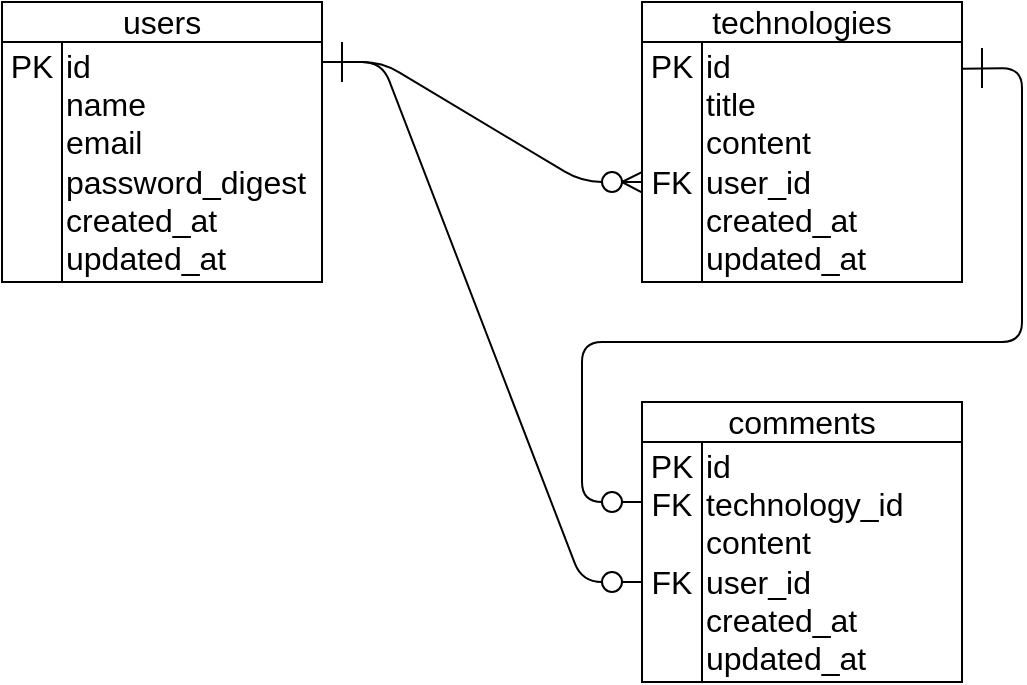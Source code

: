 <mxfile version="14.4.8" type="github">
  <diagram id="C5RBs43oDa-KdzZeNtuy" name="Page-1">
    <mxGraphModel dx="652" dy="364" grid="1" gridSize="10" guides="1" tooltips="1" connect="1" arrows="1" fold="1" page="1" pageScale="1" pageWidth="827" pageHeight="1169" math="0" shadow="0">
      <root>
        <mxCell id="WIyWlLk6GJQsqaUBKTNV-0" />
        <mxCell id="WIyWlLk6GJQsqaUBKTNV-1" parent="WIyWlLk6GJQsqaUBKTNV-0" />
        <mxCell id="pCgCUVmiU18mvCE16sPe-0" value="&lt;font style=&quot;font-size: 16px&quot;&gt;users&lt;/font&gt;" style="rounded=0;whiteSpace=wrap;html=1;" parent="WIyWlLk6GJQsqaUBKTNV-1" vertex="1">
          <mxGeometry x="160" y="120" width="160" height="20" as="geometry" />
        </mxCell>
        <mxCell id="pCgCUVmiU18mvCE16sPe-1" value="id&lt;br style=&quot;font-size: 16px;&quot;&gt;name&lt;br style=&quot;font-size: 16px;&quot;&gt;email&lt;br style=&quot;font-size: 16px;&quot;&gt;password_digest&lt;br style=&quot;font-size: 16px;&quot;&gt;created_at&lt;br style=&quot;font-size: 16px;&quot;&gt;updated_at" style="rounded=0;align=left;spacingTop=0;spacing=2;spacingRight=0;spacingLeft=0;labelBorderColor=none;labelBackgroundColor=none;html=1;whiteSpace=wrap;horizontal=1;rotation=0;strokeWidth=1;perimeterSpacing=0;fontSize=16;" parent="WIyWlLk6GJQsqaUBKTNV-1" vertex="1">
          <mxGeometry x="190" y="140" width="130" height="120" as="geometry" />
        </mxCell>
        <mxCell id="pCgCUVmiU18mvCE16sPe-2" value="&lt;font style=&quot;font-size: 16px&quot;&gt;technologies&lt;/font&gt;" style="rounded=0;whiteSpace=wrap;html=1;" parent="WIyWlLk6GJQsqaUBKTNV-1" vertex="1">
          <mxGeometry x="480" y="120" width="160" height="20" as="geometry" />
        </mxCell>
        <mxCell id="pCgCUVmiU18mvCE16sPe-3" value="&lt;font style=&quot;font-size: 16px&quot;&gt;id&lt;br&gt;title&lt;br&gt;content&lt;br&gt;user_id&lt;br&gt;created_at&lt;br&gt;updated_at&lt;/font&gt;" style="rounded=0;whiteSpace=wrap;html=1;align=left;" parent="WIyWlLk6GJQsqaUBKTNV-1" vertex="1">
          <mxGeometry x="510" y="140" width="130" height="120" as="geometry" />
        </mxCell>
        <mxCell id="pCgCUVmiU18mvCE16sPe-4" value="&lt;font style=&quot;font-size: 16px&quot;&gt;comments&lt;/font&gt;" style="rounded=0;whiteSpace=wrap;html=1;" parent="WIyWlLk6GJQsqaUBKTNV-1" vertex="1">
          <mxGeometry x="480" y="320" width="160" height="20" as="geometry" />
        </mxCell>
        <mxCell id="pCgCUVmiU18mvCE16sPe-5" value="&lt;font style=&quot;font-size: 16px&quot;&gt;id&lt;br&gt;technology_id&lt;br&gt;content&lt;br&gt;user_id&lt;br&gt;&lt;span&gt;created_at&lt;/span&gt;&lt;br&gt;&lt;span&gt;updated_at&lt;/span&gt;&lt;/font&gt;" style="rounded=0;whiteSpace=wrap;html=1;align=left;" parent="WIyWlLk6GJQsqaUBKTNV-1" vertex="1">
          <mxGeometry x="510" y="340" width="130" height="120" as="geometry" />
        </mxCell>
        <mxCell id="pCgCUVmiU18mvCE16sPe-7" style="edgeStyle=orthogonalEdgeStyle;rounded=0;orthogonalLoop=1;jettySize=auto;html=1;exitX=0.5;exitY=1;exitDx=0;exitDy=0;" parent="WIyWlLk6GJQsqaUBKTNV-1" source="pCgCUVmiU18mvCE16sPe-3" target="pCgCUVmiU18mvCE16sPe-3" edge="1">
          <mxGeometry relative="1" as="geometry" />
        </mxCell>
        <mxCell id="dzhU60YBo2ulz0uhDh3O-3" value="" style="endArrow=none;html=1;entryX=0;entryY=0.583;entryDx=0;entryDy=0;entryPerimeter=0;" parent="WIyWlLk6GJQsqaUBKTNV-1" target="Vqg8X6j4VUJN56HLp7Cf-1" edge="1">
          <mxGeometry width="50" height="50" relative="1" as="geometry">
            <mxPoint x="320" y="150" as="sourcePoint" />
            <mxPoint x="470" y="420" as="targetPoint" />
            <Array as="points">
              <mxPoint x="350" y="150" />
              <mxPoint x="450" y="410" />
            </Array>
          </mxGeometry>
        </mxCell>
        <mxCell id="dzhU60YBo2ulz0uhDh3O-6" value="" style="endArrow=none;html=1;entryX=1;entryY=0.111;entryDx=0;entryDy=0;entryPerimeter=0;exitX=0;exitY=0.25;exitDx=0;exitDy=0;" parent="WIyWlLk6GJQsqaUBKTNV-1" target="pCgCUVmiU18mvCE16sPe-3" edge="1" source="Vqg8X6j4VUJN56HLp7Cf-1">
          <mxGeometry width="50" height="50" relative="1" as="geometry">
            <mxPoint x="480" y="310" as="sourcePoint" />
            <mxPoint x="630" y="150" as="targetPoint" />
            <Array as="points">
              <mxPoint x="450" y="370" />
              <mxPoint x="450" y="290" />
              <mxPoint x="670" y="290" />
              <mxPoint x="670" y="153" />
            </Array>
          </mxGeometry>
        </mxCell>
        <mxCell id="dzhU60YBo2ulz0uhDh3O-8" value="" style="endArrow=none;html=1;" parent="WIyWlLk6GJQsqaUBKTNV-1" edge="1">
          <mxGeometry width="50" height="50" relative="1" as="geometry">
            <mxPoint x="330" y="160" as="sourcePoint" />
            <mxPoint x="330" y="140" as="targetPoint" />
          </mxGeometry>
        </mxCell>
        <mxCell id="dzhU60YBo2ulz0uhDh3O-9" value="" style="endArrow=none;html=1;" parent="WIyWlLk6GJQsqaUBKTNV-1" edge="1">
          <mxGeometry width="50" height="50" relative="1" as="geometry">
            <mxPoint x="650" y="163" as="sourcePoint" />
            <mxPoint x="650" y="143" as="targetPoint" />
            <Array as="points">
              <mxPoint x="650" y="163" />
            </Array>
          </mxGeometry>
        </mxCell>
        <mxCell id="Vqg8X6j4VUJN56HLp7Cf-0" value="&lt;font style=&quot;font-size: 16px&quot;&gt;PK&lt;br&gt;&lt;br&gt;&lt;br&gt;&lt;br&gt;&lt;br&gt;&lt;br&gt;&lt;/font&gt;" style="rounded=0;whiteSpace=wrap;html=1;" vertex="1" parent="WIyWlLk6GJQsqaUBKTNV-1">
          <mxGeometry x="160" y="140" width="30" height="120" as="geometry" />
        </mxCell>
        <mxCell id="Vqg8X6j4VUJN56HLp7Cf-1" value="&lt;font style=&quot;font-size: 16px&quot;&gt;PK&lt;br&gt;FK&lt;br&gt;&lt;br&gt;FK&lt;br&gt;&lt;br&gt;&lt;br&gt;&lt;/font&gt;" style="rounded=0;whiteSpace=wrap;html=1;" vertex="1" parent="WIyWlLk6GJQsqaUBKTNV-1">
          <mxGeometry x="480" y="340" width="30" height="120" as="geometry" />
        </mxCell>
        <mxCell id="Vqg8X6j4VUJN56HLp7Cf-2" value="&lt;font style=&quot;font-size: 16px&quot;&gt;PK&lt;br&gt;&lt;br&gt;&lt;br&gt;FK&lt;br&gt;&lt;br&gt;&lt;br&gt;&lt;/font&gt;" style="rounded=0;whiteSpace=wrap;html=1;" vertex="1" parent="WIyWlLk6GJQsqaUBKTNV-1">
          <mxGeometry x="480" y="140" width="30" height="120" as="geometry" />
        </mxCell>
        <mxCell id="Vqg8X6j4VUJN56HLp7Cf-6" value="" style="ellipse;whiteSpace=wrap;html=1;aspect=fixed;" vertex="1" parent="WIyWlLk6GJQsqaUBKTNV-1">
          <mxGeometry x="460" y="365" width="10" height="10" as="geometry" />
        </mxCell>
        <mxCell id="Vqg8X6j4VUJN56HLp7Cf-7" value="" style="ellipse;whiteSpace=wrap;html=1;aspect=fixed;" vertex="1" parent="WIyWlLk6GJQsqaUBKTNV-1">
          <mxGeometry x="460" y="405" width="10" height="10" as="geometry" />
        </mxCell>
        <mxCell id="Vqg8X6j4VUJN56HLp7Cf-8" value="" style="endArrow=none;html=1;fontSize=16;fontColor=#000000;entryX=0;entryY=0.583;entryDx=0;entryDy=0;entryPerimeter=0;" edge="1" parent="WIyWlLk6GJQsqaUBKTNV-1" target="Vqg8X6j4VUJN56HLp7Cf-2">
          <mxGeometry width="50" height="50" relative="1" as="geometry">
            <mxPoint x="320" y="150" as="sourcePoint" />
            <mxPoint x="470" y="200" as="targetPoint" />
            <Array as="points">
              <mxPoint x="350" y="150" />
              <mxPoint x="450" y="210" />
            </Array>
          </mxGeometry>
        </mxCell>
        <mxCell id="dzhU60YBo2ulz0uhDh3O-12" value="" style="ellipse;whiteSpace=wrap;html=1;aspect=fixed;" parent="WIyWlLk6GJQsqaUBKTNV-1" vertex="1">
          <mxGeometry x="460" y="205" width="10" height="10" as="geometry" />
        </mxCell>
        <mxCell id="Vqg8X6j4VUJN56HLp7Cf-9" value="" style="endArrow=none;html=1;fontSize=16;fontColor=#000000;exitX=1;exitY=0.5;exitDx=0;exitDy=0;entryX=-0.002;entryY=0.542;entryDx=0;entryDy=0;entryPerimeter=0;" edge="1" parent="WIyWlLk6GJQsqaUBKTNV-1" source="dzhU60YBo2ulz0uhDh3O-12" target="Vqg8X6j4VUJN56HLp7Cf-2">
          <mxGeometry width="50" height="50" relative="1" as="geometry">
            <mxPoint x="470" y="220" as="sourcePoint" />
            <mxPoint x="460" y="200" as="targetPoint" />
          </mxGeometry>
        </mxCell>
        <mxCell id="Vqg8X6j4VUJN56HLp7Cf-10" value="" style="endArrow=none;html=1;fontSize=16;fontColor=#000000;entryX=0.004;entryY=0.628;entryDx=0;entryDy=0;entryPerimeter=0;" edge="1" parent="WIyWlLk6GJQsqaUBKTNV-1" target="Vqg8X6j4VUJN56HLp7Cf-2">
          <mxGeometry width="50" height="50" relative="1" as="geometry">
            <mxPoint x="470" y="210" as="sourcePoint" />
            <mxPoint x="470" y="220" as="targetPoint" />
          </mxGeometry>
        </mxCell>
      </root>
    </mxGraphModel>
  </diagram>
</mxfile>
